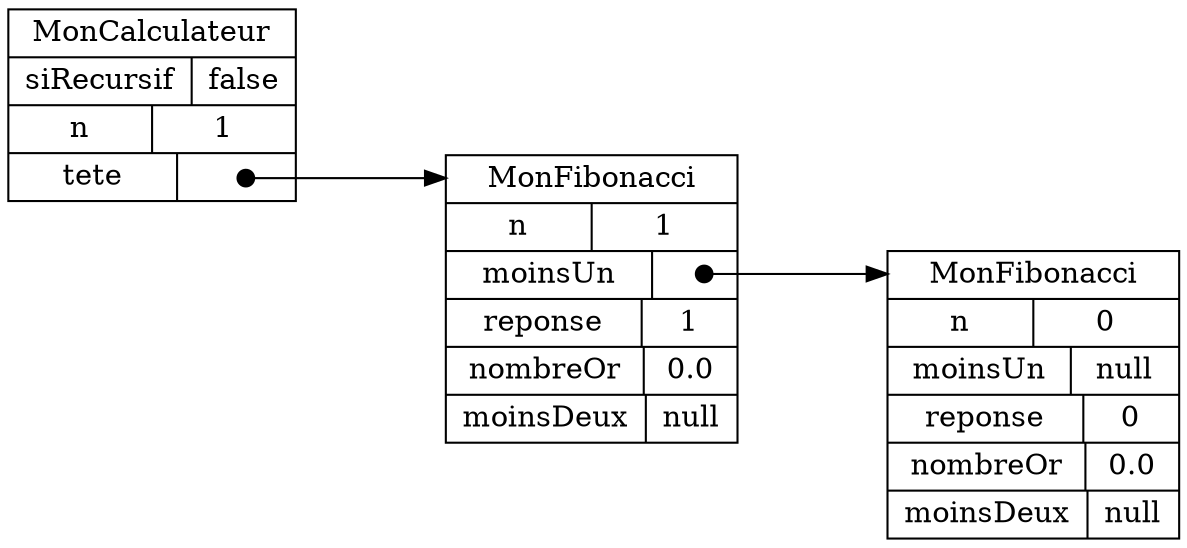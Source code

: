 digraph "MonCalculateur" {
graph ["rankdir"="LR","compound"="true","ranksep"="1.0","nodesep"="1.0"]
"/" ["label"="<_C>MonCalculateur|{siRecursif|false}|{n|1}|{tete|<tete_tete>}","style"="filled","fillcolor"="white","shape"="record"]
"/tete" ["label"="<_C>MonFibonacci|{n|1}|{moinsUn|<moinsUn_moinsUn>}|{reponse|1}|{nombreOr|0.0}|{moinsDeux|null}","style"="filled","fillcolor"="white","shape"="record"]
"/tete/moinsUn" ["label"="<_C>MonFibonacci|{n|0}|{moinsUn|null}|{reponse|0}|{nombreOr|0.0}|{moinsDeux|null}","style"="filled","fillcolor"="white","shape"="record"]
"/":"tete_tete":c -> "/tete":"_C" ["tailclip"="false","arrowtail"="dot","dir"="both","label"=""]
"/tete":"moinsUn_moinsUn":c -> "/tete/moinsUn":"_C" ["tailclip"="false","arrowtail"="dot","dir"="both","label"=""]
}
